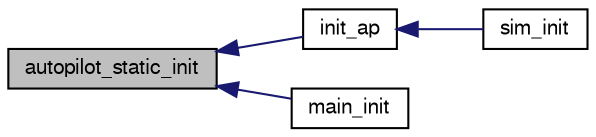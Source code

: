 digraph "autopilot_static_init"
{
  edge [fontname="FreeSans",fontsize="10",labelfontname="FreeSans",labelfontsize="10"];
  node [fontname="FreeSans",fontsize="10",shape=record];
  rankdir="LR";
  Node1 [label="autopilot_static_init",height=0.2,width=0.4,color="black", fillcolor="grey75", style="filled", fontcolor="black"];
  Node1 -> Node2 [dir="back",color="midnightblue",fontsize="10",style="solid",fontname="FreeSans"];
  Node2 [label="init_ap",height=0.2,width=0.4,color="black", fillcolor="white", style="filled",URL="$fixedwing_2main__ap_8h.html#a0913f0248fbbe56a5ec65e10e36c9f30"];
  Node2 -> Node3 [dir="back",color="midnightblue",fontsize="10",style="solid",fontname="FreeSans"];
  Node3 [label="sim_init",height=0.2,width=0.4,color="black", fillcolor="white", style="filled",URL="$sim__ap_8c.html#a739fbef2e03619a863b4d7fd8d0da157"];
  Node1 -> Node4 [dir="back",color="midnightblue",fontsize="10",style="solid",fontname="FreeSans"];
  Node4 [label="main_init",height=0.2,width=0.4,color="black", fillcolor="white", style="filled",URL="$rover_2main__ap_8h.html#a3719465edd56d2b587a6b340f29e4f90",tooltip="Main initialization. "];
}

